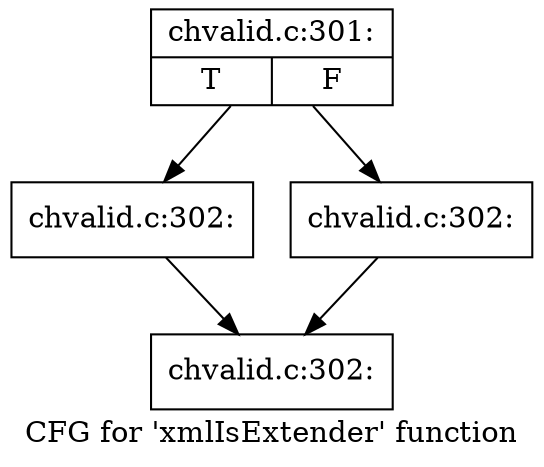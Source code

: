 digraph "CFG for 'xmlIsExtender' function" {
	label="CFG for 'xmlIsExtender' function";

	Node0x54c6ca0 [shape=record,label="{chvalid.c:301:|{<s0>T|<s1>F}}"];
	Node0x54c6ca0 -> Node0x54c5f40;
	Node0x54c6ca0 -> Node0x54c6c30;
	Node0x54c5f40 [shape=record,label="{chvalid.c:302:}"];
	Node0x54c5f40 -> Node0x54c6a60;
	Node0x54c6c30 [shape=record,label="{chvalid.c:302:}"];
	Node0x54c6c30 -> Node0x54c6a60;
	Node0x54c6a60 [shape=record,label="{chvalid.c:302:}"];
}
